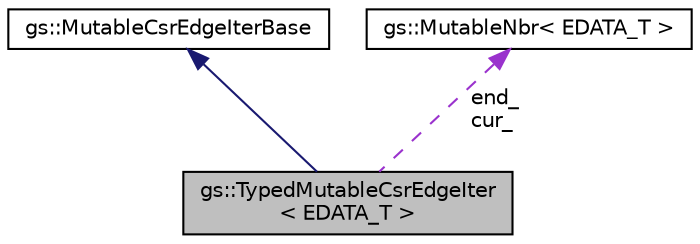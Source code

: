 digraph "gs::TypedMutableCsrEdgeIter&lt; EDATA_T &gt;"
{
 // LATEX_PDF_SIZE
  edge [fontname="Helvetica",fontsize="10",labelfontname="Helvetica",labelfontsize="10"];
  node [fontname="Helvetica",fontsize="10",shape=record];
  Node1 [label="gs::TypedMutableCsrEdgeIter\l\< EDATA_T \>",height=0.2,width=0.4,color="black", fillcolor="grey75", style="filled", fontcolor="black",tooltip=" "];
  Node2 -> Node1 [dir="back",color="midnightblue",fontsize="10",style="solid",fontname="Helvetica"];
  Node2 [label="gs::MutableCsrEdgeIterBase",height=0.2,width=0.4,color="black", fillcolor="white", style="filled",URL="$classgs_1_1MutableCsrEdgeIterBase.html",tooltip=" "];
  Node3 -> Node1 [dir="back",color="darkorchid3",fontsize="10",style="dashed",label=" end_\ncur_" ,fontname="Helvetica"];
  Node3 [label="gs::MutableNbr\< EDATA_T \>",height=0.2,width=0.4,color="black", fillcolor="white", style="filled",URL="$structgs_1_1MutableNbr.html",tooltip=" "];
}
